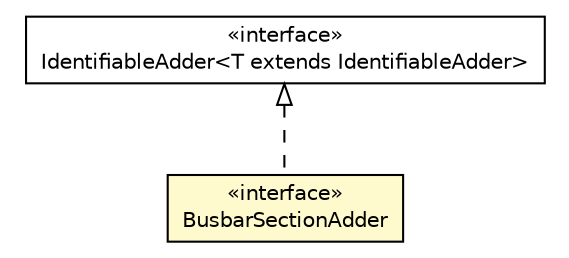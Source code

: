 #!/usr/local/bin/dot
#
# Class diagram 
# Generated by UMLGraph version R5_6 (http://www.umlgraph.org/)
#

digraph G {
	edge [fontname="Helvetica",fontsize=10,labelfontname="Helvetica",labelfontsize=10];
	node [fontname="Helvetica",fontsize=10,shape=plaintext];
	nodesep=0.25;
	ranksep=0.5;
	// eu.itesla_project.iidm.network.BusbarSectionAdder
	c810 [label=<<table title="eu.itesla_project.iidm.network.BusbarSectionAdder" border="0" cellborder="1" cellspacing="0" cellpadding="2" port="p" bgcolor="lemonChiffon" href="./BusbarSectionAdder.html">
		<tr><td><table border="0" cellspacing="0" cellpadding="1">
<tr><td align="center" balign="center"> &#171;interface&#187; </td></tr>
<tr><td align="center" balign="center"> BusbarSectionAdder </td></tr>
		</table></td></tr>
		</table>>, URL="./BusbarSectionAdder.html", fontname="Helvetica", fontcolor="black", fontsize=10.0];
	// eu.itesla_project.iidm.network.IdentifiableAdder<T extends eu.itesla_project.iidm.network.IdentifiableAdder>
	c816 [label=<<table title="eu.itesla_project.iidm.network.IdentifiableAdder" border="0" cellborder="1" cellspacing="0" cellpadding="2" port="p" href="./IdentifiableAdder.html">
		<tr><td><table border="0" cellspacing="0" cellpadding="1">
<tr><td align="center" balign="center"> &#171;interface&#187; </td></tr>
<tr><td align="center" balign="center"> IdentifiableAdder&lt;T extends IdentifiableAdder&gt; </td></tr>
		</table></td></tr>
		</table>>, URL="./IdentifiableAdder.html", fontname="Helvetica", fontcolor="black", fontsize=10.0];
	//eu.itesla_project.iidm.network.BusbarSectionAdder implements eu.itesla_project.iidm.network.IdentifiableAdder<T extends eu.itesla_project.iidm.network.IdentifiableAdder>
	c816:p -> c810:p [dir=back,arrowtail=empty,style=dashed];
}

